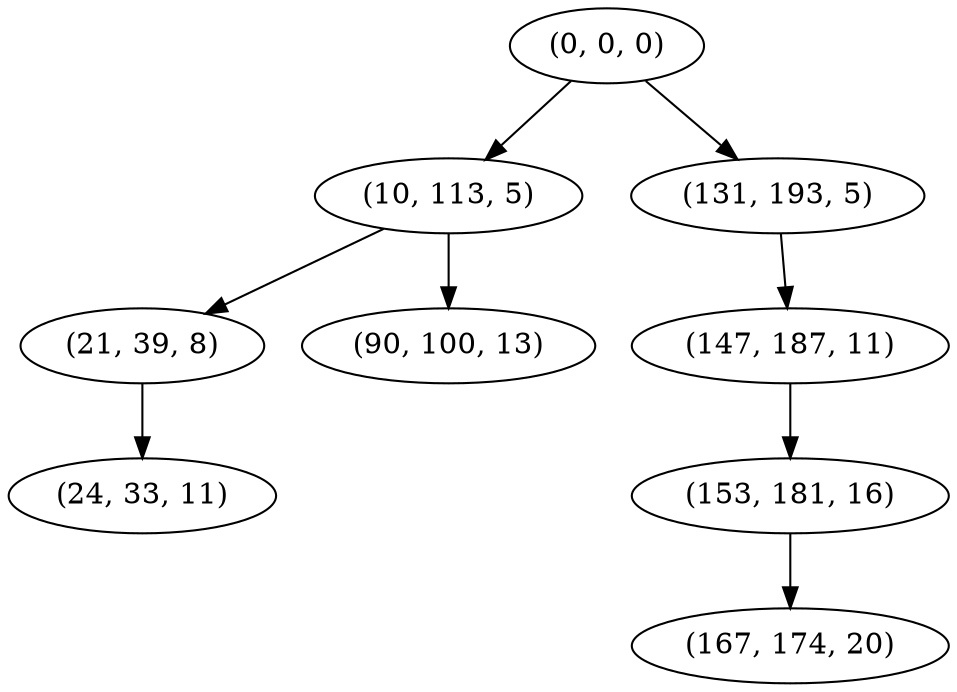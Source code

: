 digraph tree {
    "(0, 0, 0)";
    "(10, 113, 5)";
    "(21, 39, 8)";
    "(24, 33, 11)";
    "(90, 100, 13)";
    "(131, 193, 5)";
    "(147, 187, 11)";
    "(153, 181, 16)";
    "(167, 174, 20)";
    "(0, 0, 0)" -> "(10, 113, 5)";
    "(0, 0, 0)" -> "(131, 193, 5)";
    "(10, 113, 5)" -> "(21, 39, 8)";
    "(10, 113, 5)" -> "(90, 100, 13)";
    "(21, 39, 8)" -> "(24, 33, 11)";
    "(131, 193, 5)" -> "(147, 187, 11)";
    "(147, 187, 11)" -> "(153, 181, 16)";
    "(153, 181, 16)" -> "(167, 174, 20)";
}
